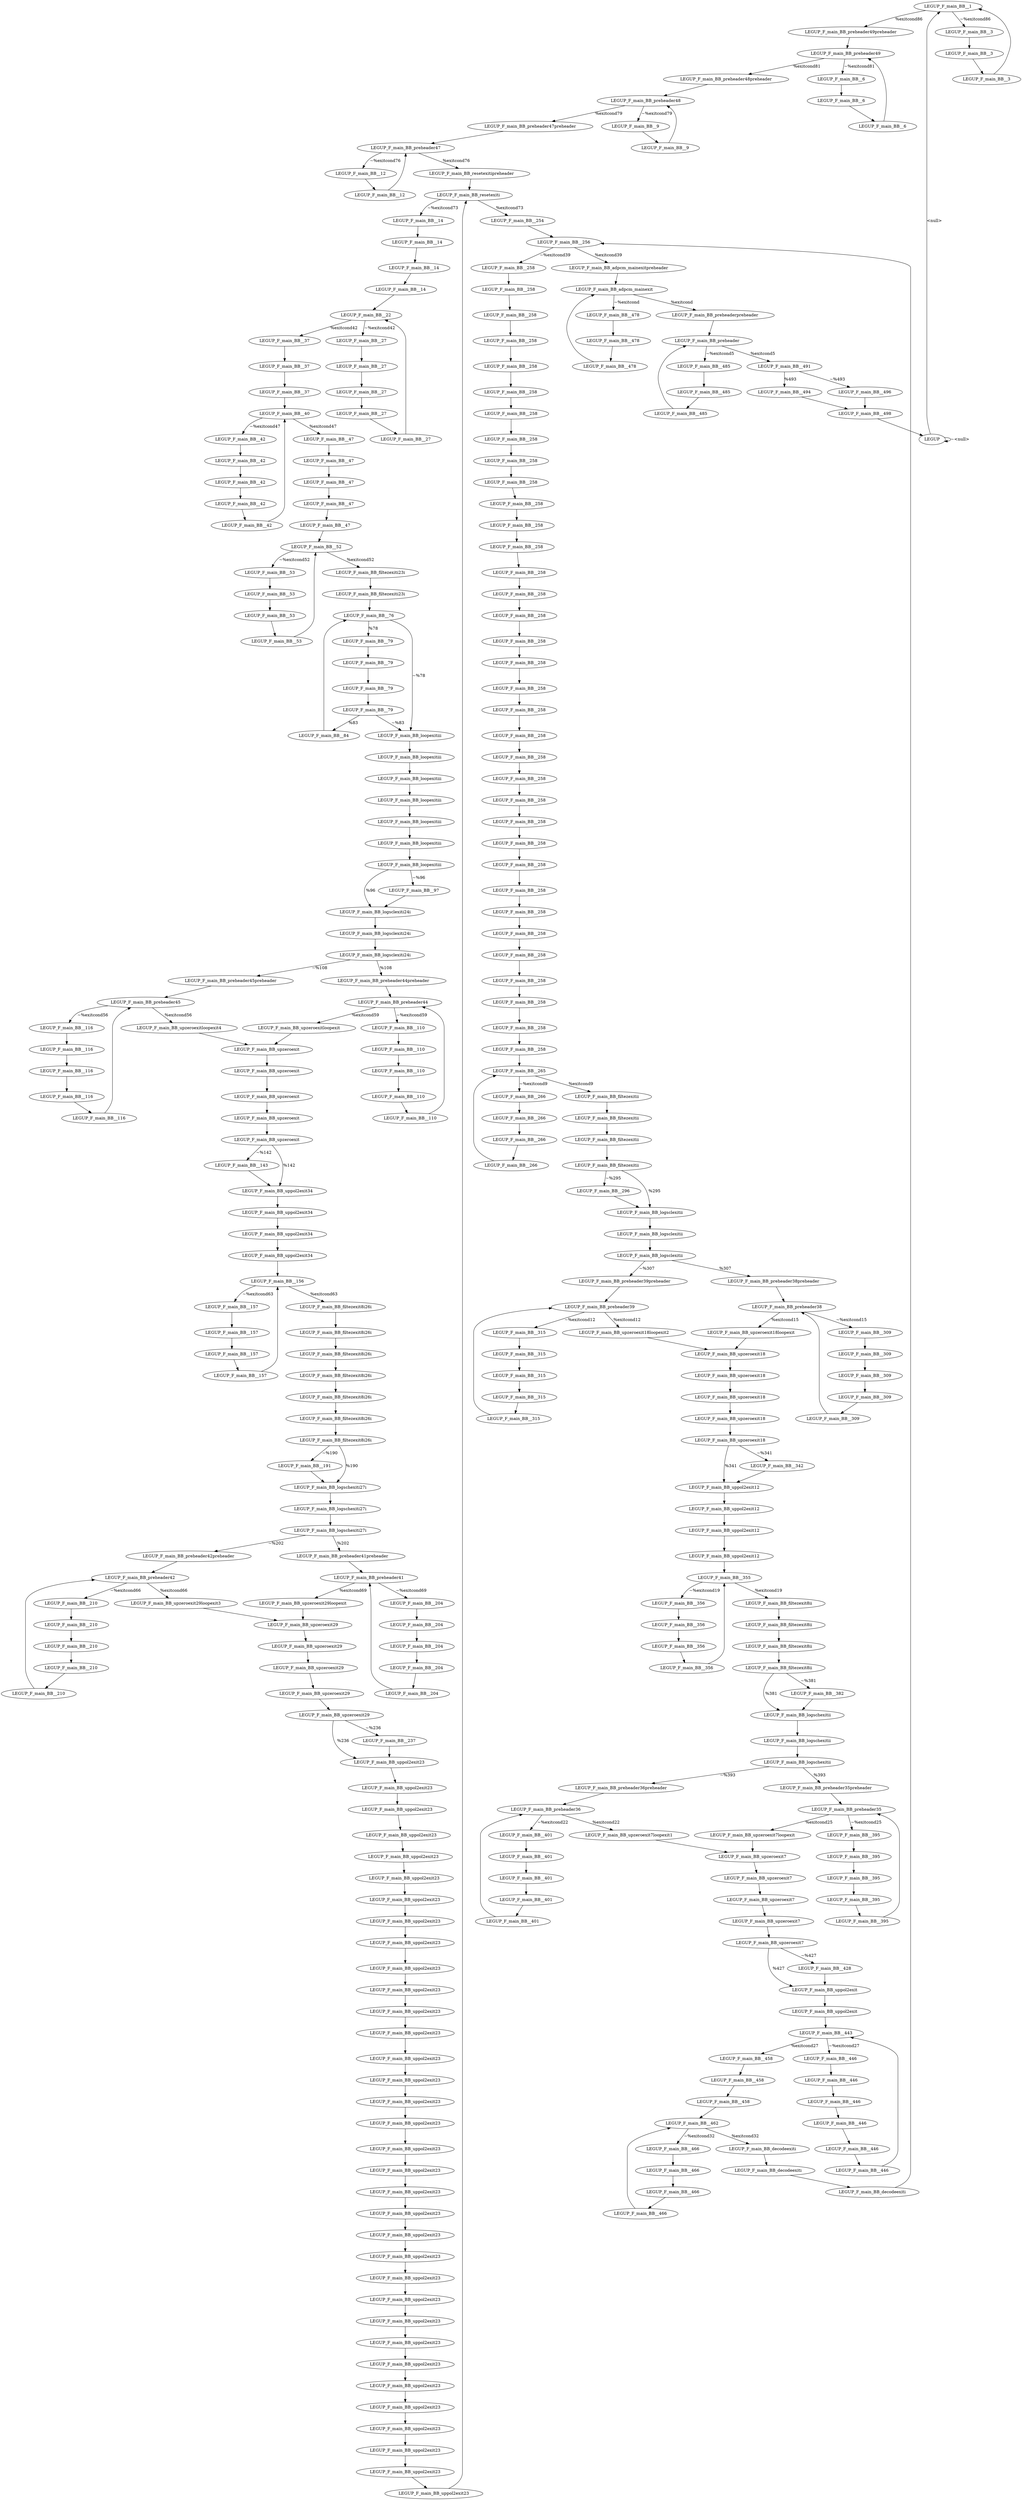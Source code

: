 digraph {
Node0x560817bb6250[label="LEGUP_F_main_BB__1"];
Node0x560817c67e60[label="LEGUP"];
Node0x560817c67e60 -> Node0x560817bb6250[label="<null>"];
Node0x560817c67e60 -> Node0x560817c67e60[label="~<null>"];
Node0x560817bb6340[label="LEGUP_F_main_BB_preheader49preheader"];
Node0x560817bb6250 -> Node0x560817bb6340[label="%exitcond86"];
Node0x560817bb6430[label="LEGUP_F_main_BB__3"];
Node0x560817bb6250 -> Node0x560817bb6430[label="~%exitcond86"];
Node0x560817bb6700[label="LEGUP_F_main_BB_preheader49"];
Node0x560817bb6340 -> Node0x560817bb6700;
Node0x560817bb6520[label="LEGUP_F_main_BB__3"];
Node0x560817bb6430 -> Node0x560817bb6520;
Node0x560817bb6610[label="LEGUP_F_main_BB__3"];
Node0x560817bb6520 -> Node0x560817bb6610;
Node0x560817bb6610 -> Node0x560817bb6250;
Node0x560817bb67f0[label="LEGUP_F_main_BB_preheader48preheader"];
Node0x560817bb6700 -> Node0x560817bb67f0[label="%exitcond81"];
Node0x560817bb68e0[label="LEGUP_F_main_BB__6"];
Node0x560817bb6700 -> Node0x560817bb68e0[label="~%exitcond81"];
Node0x560817bb6bb0[label="LEGUP_F_main_BB_preheader48"];
Node0x560817bb67f0 -> Node0x560817bb6bb0;
Node0x560817bb69d0[label="LEGUP_F_main_BB__6"];
Node0x560817bb68e0 -> Node0x560817bb69d0;
Node0x560817bb6ac0[label="LEGUP_F_main_BB__6"];
Node0x560817bb69d0 -> Node0x560817bb6ac0;
Node0x560817bb6ac0 -> Node0x560817bb6700;
Node0x560817bb6ca0[label="LEGUP_F_main_BB_preheader47preheader"];
Node0x560817bb6bb0 -> Node0x560817bb6ca0[label="%exitcond79"];
Node0x560817bb6d90[label="LEGUP_F_main_BB__9"];
Node0x560817bb6bb0 -> Node0x560817bb6d90[label="~%exitcond79"];
Node0x560817bb6f70[label="LEGUP_F_main_BB_preheader47"];
Node0x560817bb6ca0 -> Node0x560817bb6f70;
Node0x560817bb6e80[label="LEGUP_F_main_BB__9"];
Node0x560817bb6d90 -> Node0x560817bb6e80;
Node0x560817bb6e80 -> Node0x560817bb6bb0;
Node0x560817bb7060[label="LEGUP_F_main_BB_resetexitipreheader"];
Node0x560817bb6f70 -> Node0x560817bb7060[label="%exitcond76"];
Node0x560817bb7150[label="LEGUP_F_main_BB__12"];
Node0x560817bb6f70 -> Node0x560817bb7150[label="~%exitcond76"];
Node0x560817bb7330[label="LEGUP_F_main_BB_resetexiti"];
Node0x560817bb7060 -> Node0x560817bb7330;
Node0x560817bb7240[label="LEGUP_F_main_BB__12"];
Node0x560817bb7150 -> Node0x560817bb7240;
Node0x560817bb7240 -> Node0x560817bb6f70;
Node0x560817ba8070[label="LEGUP_F_main_BB__254"];
Node0x560817bb7330 -> Node0x560817ba8070[label="%exitcond73"];
Node0x560817bb7420[label="LEGUP_F_main_BB__14"];
Node0x560817bb7330 -> Node0x560817bb7420[label="~%exitcond73"];
Node0x560817bb7510[label="LEGUP_F_main_BB__14"];
Node0x560817bb7420 -> Node0x560817bb7510;
Node0x560817bb7600[label="LEGUP_F_main_BB__14"];
Node0x560817bb7510 -> Node0x560817bb7600;
Node0x560817bb76f0[label="LEGUP_F_main_BB__14"];
Node0x560817bb7600 -> Node0x560817bb76f0;
Node0x560817bb77e0[label="LEGUP_F_main_BB__22"];
Node0x560817bb76f0 -> Node0x560817bb77e0;
Node0x560817bb7d80[label="LEGUP_F_main_BB__37"];
Node0x560817bb77e0 -> Node0x560817bb7d80[label="%exitcond42"];
Node0x560817bb78d0[label="LEGUP_F_main_BB__27"];
Node0x560817bb77e0 -> Node0x560817bb78d0[label="~%exitcond42"];
Node0x560817bb79c0[label="LEGUP_F_main_BB__27"];
Node0x560817bb78d0 -> Node0x560817bb79c0;
Node0x560817bb7ab0[label="LEGUP_F_main_BB__27"];
Node0x560817bb79c0 -> Node0x560817bb7ab0;
Node0x560817bb7ba0[label="LEGUP_F_main_BB__27"];
Node0x560817bb7ab0 -> Node0x560817bb7ba0;
Node0x560817bb7c90[label="LEGUP_F_main_BB__27"];
Node0x560817bb7ba0 -> Node0x560817bb7c90;
Node0x560817bb7c90 -> Node0x560817bb77e0;
Node0x560817bb7e70[label="LEGUP_F_main_BB__37"];
Node0x560817bb7d80 -> Node0x560817bb7e70;
Node0x560817bb7f60[label="LEGUP_F_main_BB__37"];
Node0x560817bb7e70 -> Node0x560817bb7f60;
Node0x560817bb8050[label="LEGUP_F_main_BB__40"];
Node0x560817bb7f60 -> Node0x560817bb8050;
Node0x560817bb85f0[label="LEGUP_F_main_BB__47"];
Node0x560817bb8050 -> Node0x560817bb85f0[label="%exitcond47"];
Node0x560817bb8140[label="LEGUP_F_main_BB__42"];
Node0x560817bb8050 -> Node0x560817bb8140[label="~%exitcond47"];
Node0x560817bb8230[label="LEGUP_F_main_BB__42"];
Node0x560817bb8140 -> Node0x560817bb8230;
Node0x560817bb8320[label="LEGUP_F_main_BB__42"];
Node0x560817bb8230 -> Node0x560817bb8320;
Node0x560817bb8410[label="LEGUP_F_main_BB__42"];
Node0x560817bb8320 -> Node0x560817bb8410;
Node0x560817bb8500[label="LEGUP_F_main_BB__42"];
Node0x560817bb8410 -> Node0x560817bb8500;
Node0x560817bb8500 -> Node0x560817bb8050;
Node0x560817bb86e0[label="LEGUP_F_main_BB__47"];
Node0x560817bb85f0 -> Node0x560817bb86e0;
Node0x560817bb87d0[label="LEGUP_F_main_BB__47"];
Node0x560817bb86e0 -> Node0x560817bb87d0;
Node0x560817bb88c0[label="LEGUP_F_main_BB__47"];
Node0x560817bb87d0 -> Node0x560817bb88c0;
Node0x560817bb89b0[label="LEGUP_F_main_BB__47"];
Node0x560817bb88c0 -> Node0x560817bb89b0;
Node0x560817bb8aa0[label="LEGUP_F_main_BB__52"];
Node0x560817bb89b0 -> Node0x560817bb8aa0;
Node0x560817b92440[label="LEGUP_F_main_BB_filtezexiti23i"];
Node0x560817bb8aa0 -> Node0x560817b92440[label="%exitcond52"];
Node0x560817bb8b90[label="LEGUP_F_main_BB__53"];
Node0x560817bb8aa0 -> Node0x560817bb8b90[label="~%exitcond52"];
Node0x560817bb8c80[label="LEGUP_F_main_BB__53"];
Node0x560817bb8b90 -> Node0x560817bb8c80;
Node0x560817bb8d70[label="LEGUP_F_main_BB__53"];
Node0x560817bb8c80 -> Node0x560817bb8d70;
Node0x560817bb8e60[label="LEGUP_F_main_BB__53"];
Node0x560817bb8d70 -> Node0x560817bb8e60;
Node0x560817bb8e60 -> Node0x560817bb8aa0;
Node0x560817b92530[label="LEGUP_F_main_BB_filtezexiti23i"];
Node0x560817b92440 -> Node0x560817b92530;
Node0x560817b92620[label="LEGUP_F_main_BB__76"];
Node0x560817b92530 -> Node0x560817b92620;
Node0x560817b92710[label="LEGUP_F_main_BB__79"];
Node0x560817b92620 -> Node0x560817b92710[label="%78"];
Node0x560817b92bc0[label="LEGUP_F_main_BB_loopexitiii"];
Node0x560817b92620 -> Node0x560817b92bc0[label="~%78"];
Node0x560817b92800[label="LEGUP_F_main_BB__79"];
Node0x560817b92710 -> Node0x560817b92800;
Node0x560817b928f0[label="LEGUP_F_main_BB__79"];
Node0x560817b92800 -> Node0x560817b928f0;
Node0x560817b929e0[label="LEGUP_F_main_BB__79"];
Node0x560817b928f0 -> Node0x560817b929e0;
Node0x560817b92ad0[label="LEGUP_F_main_BB__84"];
Node0x560817b929e0 -> Node0x560817b92ad0[label="%83"];
Node0x560817b929e0 -> Node0x560817b92bc0[label="~%83"];
Node0x560817b92ad0 -> Node0x560817b92620;
Node0x560817b92cb0[label="LEGUP_F_main_BB_loopexitiii"];
Node0x560817b92bc0 -> Node0x560817b92cb0;
Node0x560817b92da0[label="LEGUP_F_main_BB_loopexitiii"];
Node0x560817b92cb0 -> Node0x560817b92da0;
Node0x560817b92e90[label="LEGUP_F_main_BB_loopexitiii"];
Node0x560817b92da0 -> Node0x560817b92e90;
Node0x560817b92f80[label="LEGUP_F_main_BB_loopexitiii"];
Node0x560817b92e90 -> Node0x560817b92f80;
Node0x560817b93070[label="LEGUP_F_main_BB_loopexitiii"];
Node0x560817b92f80 -> Node0x560817b93070;
Node0x560817b93160[label="LEGUP_F_main_BB_loopexitiii"];
Node0x560817b93070 -> Node0x560817b93160;
Node0x560817b93340[label="LEGUP_F_main_BB_logsclexiti24i"];
Node0x560817b93160 -> Node0x560817b93340[label="%96"];
Node0x560817b93250[label="LEGUP_F_main_BB__97"];
Node0x560817b93160 -> Node0x560817b93250[label="~%96"];
Node0x560817b93250 -> Node0x560817b93340;
Node0x560817b93430[label="LEGUP_F_main_BB_logsclexiti24i"];
Node0x560817b93340 -> Node0x560817b93430;
Node0x560817b93520[label="LEGUP_F_main_BB_logsclexiti24i"];
Node0x560817b93430 -> Node0x560817b93520;
Node0x560817b93700[label="LEGUP_F_main_BB_preheader44preheader"];
Node0x560817b93520 -> Node0x560817b93700[label="%108"];
Node0x560817b93610[label="LEGUP_F_main_BB_preheader45preheader"];
Node0x560817b93520 -> Node0x560817b93610[label="~%108"];
Node0x560817b93d90[label="LEGUP_F_main_BB_preheader45"];
Node0x560817b93610 -> Node0x560817b93d90;
Node0x560817b937f0[label="LEGUP_F_main_BB_preheader44"];
Node0x560817b93700 -> Node0x560817b937f0;
Node0x560817b94330[label="LEGUP_F_main_BB_upzeroexitloopexit"];
Node0x560817b937f0 -> Node0x560817b94330[label="%exitcond59"];
Node0x560817b938e0[label="LEGUP_F_main_BB__110"];
Node0x560817b937f0 -> Node0x560817b938e0[label="~%exitcond59"];
Node0x560817b939d0[label="LEGUP_F_main_BB__110"];
Node0x560817b938e0 -> Node0x560817b939d0;
Node0x560817b93ac0[label="LEGUP_F_main_BB__110"];
Node0x560817b939d0 -> Node0x560817b93ac0;
Node0x560817b93bb0[label="LEGUP_F_main_BB__110"];
Node0x560817b93ac0 -> Node0x560817b93bb0;
Node0x560817b93ca0[label="LEGUP_F_main_BB__110"];
Node0x560817b93bb0 -> Node0x560817b93ca0;
Node0x560817b93ca0 -> Node0x560817b937f0;
Node0x560817b94420[label="LEGUP_F_main_BB_upzeroexitloopexit4"];
Node0x560817b93d90 -> Node0x560817b94420[label="%exitcond56"];
Node0x560817b93e80[label="LEGUP_F_main_BB__116"];
Node0x560817b93d90 -> Node0x560817b93e80[label="~%exitcond56"];
Node0x560817b93f70[label="LEGUP_F_main_BB__116"];
Node0x560817b93e80 -> Node0x560817b93f70;
Node0x560817b94060[label="LEGUP_F_main_BB__116"];
Node0x560817b93f70 -> Node0x560817b94060;
Node0x560817b94150[label="LEGUP_F_main_BB__116"];
Node0x560817b94060 -> Node0x560817b94150;
Node0x560817b94240[label="LEGUP_F_main_BB__116"];
Node0x560817b94150 -> Node0x560817b94240;
Node0x560817b94240 -> Node0x560817b93d90;
Node0x560817b94510[label="LEGUP_F_main_BB_upzeroexit"];
Node0x560817b94330 -> Node0x560817b94510;
Node0x560817b94420 -> Node0x560817b94510;
Node0x560817b94600[label="LEGUP_F_main_BB_upzeroexit"];
Node0x560817b94510 -> Node0x560817b94600;
Node0x560817b946f0[label="LEGUP_F_main_BB_upzeroexit"];
Node0x560817b94600 -> Node0x560817b946f0;
Node0x560817b947e0[label="LEGUP_F_main_BB_upzeroexit"];
Node0x560817b946f0 -> Node0x560817b947e0;
Node0x560817b948d0[label="LEGUP_F_main_BB_upzeroexit"];
Node0x560817b947e0 -> Node0x560817b948d0;
Node0x560817b94ab0[label="LEGUP_F_main_BB_uppol2exit34"];
Node0x560817b948d0 -> Node0x560817b94ab0[label="%142"];
Node0x560817b949c0[label="LEGUP_F_main_BB__143"];
Node0x560817b948d0 -> Node0x560817b949c0[label="~%142"];
Node0x560817b949c0 -> Node0x560817b94ab0;
Node0x560817b94ba0[label="LEGUP_F_main_BB_uppol2exit34"];
Node0x560817b94ab0 -> Node0x560817b94ba0;
Node0x560817b94c90[label="LEGUP_F_main_BB_uppol2exit34"];
Node0x560817b94ba0 -> Node0x560817b94c90;
Node0x560817b94d80[label="LEGUP_F_main_BB_uppol2exit34"];
Node0x560817b94c90 -> Node0x560817b94d80;
Node0x560817b94e70[label="LEGUP_F_main_BB__156"];
Node0x560817b94d80 -> Node0x560817b94e70;
Node0x560817b95320[label="LEGUP_F_main_BB_filtezexit8i26i"];
Node0x560817b94e70 -> Node0x560817b95320[label="%exitcond63"];
Node0x560817b94f60[label="LEGUP_F_main_BB__157"];
Node0x560817b94e70 -> Node0x560817b94f60[label="~%exitcond63"];
Node0x560817b95050[label="LEGUP_F_main_BB__157"];
Node0x560817b94f60 -> Node0x560817b95050;
Node0x560817b95140[label="LEGUP_F_main_BB__157"];
Node0x560817b95050 -> Node0x560817b95140;
Node0x560817b95230[label="LEGUP_F_main_BB__157"];
Node0x560817b95140 -> Node0x560817b95230;
Node0x560817b95230 -> Node0x560817b94e70;
Node0x560817b95410[label="LEGUP_F_main_BB_filtezexit8i26i"];
Node0x560817b95320 -> Node0x560817b95410;
Node0x560817b95500[label="LEGUP_F_main_BB_filtezexit8i26i"];
Node0x560817b95410 -> Node0x560817b95500;
Node0x560817b955f0[label="LEGUP_F_main_BB_filtezexit8i26i"];
Node0x560817b95500 -> Node0x560817b955f0;
Node0x560817bc7cc0[label="LEGUP_F_main_BB_filtezexit8i26i"];
Node0x560817b955f0 -> Node0x560817bc7cc0;
Node0x560817bc7db0[label="LEGUP_F_main_BB_filtezexit8i26i"];
Node0x560817bc7cc0 -> Node0x560817bc7db0;
Node0x560817bc7ea0[label="LEGUP_F_main_BB_filtezexit8i26i"];
Node0x560817bc7db0 -> Node0x560817bc7ea0;
Node0x560817bc8080[label="LEGUP_F_main_BB_logschexiti27i"];
Node0x560817bc7ea0 -> Node0x560817bc8080[label="%190"];
Node0x560817bc7f90[label="LEGUP_F_main_BB__191"];
Node0x560817bc7ea0 -> Node0x560817bc7f90[label="~%190"];
Node0x560817bc7f90 -> Node0x560817bc8080;
Node0x560817bc81a0[label="LEGUP_F_main_BB_logschexiti27i"];
Node0x560817bc8080 -> Node0x560817bc81a0;
Node0x560817bc82c0[label="LEGUP_F_main_BB_logschexiti27i"];
Node0x560817bc81a0 -> Node0x560817bc82c0;
Node0x560817bc8500[label="LEGUP_F_main_BB_preheader41preheader"];
Node0x560817bc82c0 -> Node0x560817bc8500[label="%202"];
Node0x560817bc83e0[label="LEGUP_F_main_BB_preheader42preheader"];
Node0x560817bc82c0 -> Node0x560817bc83e0[label="~%202"];
Node0x560817bc8cb0[label="LEGUP_F_main_BB_preheader42"];
Node0x560817bc83e0 -> Node0x560817bc8cb0;
Node0x560817bc8620[label="LEGUP_F_main_BB_preheader41"];
Node0x560817bc8500 -> Node0x560817bc8620;
Node0x560817bc9370[label="LEGUP_F_main_BB_upzeroexit29loopexit"];
Node0x560817bc8620 -> Node0x560817bc9370[label="%exitcond69"];
Node0x560817bc8740[label="LEGUP_F_main_BB__204"];
Node0x560817bc8620 -> Node0x560817bc8740[label="~%exitcond69"];
Node0x560817bc8830[label="LEGUP_F_main_BB__204"];
Node0x560817bc8740 -> Node0x560817bc8830;
Node0x560817bc8950[label="LEGUP_F_main_BB__204"];
Node0x560817bc8830 -> Node0x560817bc8950;
Node0x560817bc8a70[label="LEGUP_F_main_BB__204"];
Node0x560817bc8950 -> Node0x560817bc8a70;
Node0x560817bc8b90[label="LEGUP_F_main_BB__204"];
Node0x560817bc8a70 -> Node0x560817bc8b90;
Node0x560817bc8b90 -> Node0x560817bc8620;
Node0x560817bc94c0[label="LEGUP_F_main_BB_upzeroexit29loopexit3"];
Node0x560817bc8cb0 -> Node0x560817bc94c0[label="%exitcond66"];
Node0x560817bc8e00[label="LEGUP_F_main_BB__210"];
Node0x560817bc8cb0 -> Node0x560817bc8e00[label="~%exitcond66"];
Node0x560817bc8ef0[label="LEGUP_F_main_BB__210"];
Node0x560817bc8e00 -> Node0x560817bc8ef0;
Node0x560817bc9010[label="LEGUP_F_main_BB__210"];
Node0x560817bc8ef0 -> Node0x560817bc9010;
Node0x560817bc9130[label="LEGUP_F_main_BB__210"];
Node0x560817bc9010 -> Node0x560817bc9130;
Node0x560817bc9250[label="LEGUP_F_main_BB__210"];
Node0x560817bc9130 -> Node0x560817bc9250;
Node0x560817bc9250 -> Node0x560817bc8cb0;
Node0x560817bc95e0[label="LEGUP_F_main_BB_upzeroexit29"];
Node0x560817bc9370 -> Node0x560817bc95e0;
Node0x560817bc94c0 -> Node0x560817bc95e0;
Node0x560817bc9700[label="LEGUP_F_main_BB_upzeroexit29"];
Node0x560817bc95e0 -> Node0x560817bc9700;
Node0x560817bc9820[label="LEGUP_F_main_BB_upzeroexit29"];
Node0x560817bc9700 -> Node0x560817bc9820;
Node0x560817bc9940[label="LEGUP_F_main_BB_upzeroexit29"];
Node0x560817bc9820 -> Node0x560817bc9940;
Node0x560817bc9a60[label="LEGUP_F_main_BB_upzeroexit29"];
Node0x560817bc9940 -> Node0x560817bc9a60;
Node0x560817bc9c70[label="LEGUP_F_main_BB_uppol2exit23"];
Node0x560817bc9a60 -> Node0x560817bc9c70[label="%236"];
Node0x560817bc9b80[label="LEGUP_F_main_BB__237"];
Node0x560817bc9a60 -> Node0x560817bc9b80[label="~%236"];
Node0x560817bc9b80 -> Node0x560817bc9c70;
Node0x560817bc9dc0[label="LEGUP_F_main_BB_uppol2exit23"];
Node0x560817bc9c70 -> Node0x560817bc9dc0;
Node0x560817bc9ee0[label="LEGUP_F_main_BB_uppol2exit23"];
Node0x560817bc9dc0 -> Node0x560817bc9ee0;
Node0x560817bca000[label="LEGUP_F_main_BB_uppol2exit23"];
Node0x560817bc9ee0 -> Node0x560817bca000;
Node0x560817bca120[label="LEGUP_F_main_BB_uppol2exit23"];
Node0x560817bca000 -> Node0x560817bca120;
Node0x560817bca240[label="LEGUP_F_main_BB_uppol2exit23"];
Node0x560817bca120 -> Node0x560817bca240;
Node0x560817bca360[label="LEGUP_F_main_BB_uppol2exit23"];
Node0x560817bca240 -> Node0x560817bca360;
Node0x560817bca480[label="LEGUP_F_main_BB_uppol2exit23"];
Node0x560817bca360 -> Node0x560817bca480;
Node0x560817bca5a0[label="LEGUP_F_main_BB_uppol2exit23"];
Node0x560817bca480 -> Node0x560817bca5a0;
Node0x560817bca6c0[label="LEGUP_F_main_BB_uppol2exit23"];
Node0x560817bca5a0 -> Node0x560817bca6c0;
Node0x560817bca7e0[label="LEGUP_F_main_BB_uppol2exit23"];
Node0x560817bca6c0 -> Node0x560817bca7e0;
Node0x560817bca900[label="LEGUP_F_main_BB_uppol2exit23"];
Node0x560817bca7e0 -> Node0x560817bca900;
Node0x560817bcaa20[label="LEGUP_F_main_BB_uppol2exit23"];
Node0x560817bca900 -> Node0x560817bcaa20;
Node0x560817bcab40[label="LEGUP_F_main_BB_uppol2exit23"];
Node0x560817bcaa20 -> Node0x560817bcab40;
Node0x560817bcac60[label="LEGUP_F_main_BB_uppol2exit23"];
Node0x560817bcab40 -> Node0x560817bcac60;
Node0x560817bcad80[label="LEGUP_F_main_BB_uppol2exit23"];
Node0x560817bcac60 -> Node0x560817bcad80;
Node0x560817bcaea0[label="LEGUP_F_main_BB_uppol2exit23"];
Node0x560817bcad80 -> Node0x560817bcaea0;
Node0x560817bcafc0[label="LEGUP_F_main_BB_uppol2exit23"];
Node0x560817bcaea0 -> Node0x560817bcafc0;
Node0x560817bcb0e0[label="LEGUP_F_main_BB_uppol2exit23"];
Node0x560817bcafc0 -> Node0x560817bcb0e0;
Node0x560817ba6f90[label="LEGUP_F_main_BB_uppol2exit23"];
Node0x560817bcb0e0 -> Node0x560817ba6f90;
Node0x560817ba70b0[label="LEGUP_F_main_BB_uppol2exit23"];
Node0x560817ba6f90 -> Node0x560817ba70b0;
Node0x560817ba71d0[label="LEGUP_F_main_BB_uppol2exit23"];
Node0x560817ba70b0 -> Node0x560817ba71d0;
Node0x560817ba72f0[label="LEGUP_F_main_BB_uppol2exit23"];
Node0x560817ba71d0 -> Node0x560817ba72f0;
Node0x560817ba7410[label="LEGUP_F_main_BB_uppol2exit23"];
Node0x560817ba72f0 -> Node0x560817ba7410;
Node0x560817ba7530[label="LEGUP_F_main_BB_uppol2exit23"];
Node0x560817ba7410 -> Node0x560817ba7530;
Node0x560817ba7650[label="LEGUP_F_main_BB_uppol2exit23"];
Node0x560817ba7530 -> Node0x560817ba7650;
Node0x560817ba7770[label="LEGUP_F_main_BB_uppol2exit23"];
Node0x560817ba7650 -> Node0x560817ba7770;
Node0x560817ba7890[label="LEGUP_F_main_BB_uppol2exit23"];
Node0x560817ba7770 -> Node0x560817ba7890;
Node0x560817ba79b0[label="LEGUP_F_main_BB_uppol2exit23"];
Node0x560817ba7890 -> Node0x560817ba79b0;
Node0x560817ba7ad0[label="LEGUP_F_main_BB_uppol2exit23"];
Node0x560817ba79b0 -> Node0x560817ba7ad0;
Node0x560817ba7bf0[label="LEGUP_F_main_BB_uppol2exit23"];
Node0x560817ba7ad0 -> Node0x560817ba7bf0;
Node0x560817ba7d10[label="LEGUP_F_main_BB_uppol2exit23"];
Node0x560817ba7bf0 -> Node0x560817ba7d10;
Node0x560817ba7e30[label="LEGUP_F_main_BB_uppol2exit23"];
Node0x560817ba7d10 -> Node0x560817ba7e30;
Node0x560817ba7f50[label="LEGUP_F_main_BB_uppol2exit23"];
Node0x560817ba7e30 -> Node0x560817ba7f50;
Node0x560817ba7f50 -> Node0x560817bb7330;
Node0x560817ba8160[label="LEGUP_F_main_BB__256"];
Node0x560817ba8070 -> Node0x560817ba8160;
Node0x560817ba8280[label="LEGUP_F_main_BB_adpcm_mainexitpreheader"];
Node0x560817ba8160 -> Node0x560817ba8280[label="%exitcond39"];
Node0x560817ba83d0[label="LEGUP_F_main_BB__258"];
Node0x560817ba8160 -> Node0x560817ba83d0[label="~%exitcond39"];
Node0x560817bc2980[label="LEGUP_F_main_BB_adpcm_mainexit"];
Node0x560817ba8280 -> Node0x560817bc2980;
Node0x560817ba84c0[label="LEGUP_F_main_BB__258"];
Node0x560817ba83d0 -> Node0x560817ba84c0;
Node0x560817ba85e0[label="LEGUP_F_main_BB__258"];
Node0x560817ba84c0 -> Node0x560817ba85e0;
Node0x560817ba8700[label="LEGUP_F_main_BB__258"];
Node0x560817ba85e0 -> Node0x560817ba8700;
Node0x560817ba8820[label="LEGUP_F_main_BB__258"];
Node0x560817ba8700 -> Node0x560817ba8820;
Node0x560817ba8940[label="LEGUP_F_main_BB__258"];
Node0x560817ba8820 -> Node0x560817ba8940;
Node0x560817ba8a60[label="LEGUP_F_main_BB__258"];
Node0x560817ba8940 -> Node0x560817ba8a60;
Node0x560817ba8b80[label="LEGUP_F_main_BB__258"];
Node0x560817ba8a60 -> Node0x560817ba8b80;
Node0x560817ba8ca0[label="LEGUP_F_main_BB__258"];
Node0x560817ba8b80 -> Node0x560817ba8ca0;
Node0x560817ba8dc0[label="LEGUP_F_main_BB__258"];
Node0x560817ba8ca0 -> Node0x560817ba8dc0;
Node0x560817ba8ee0[label="LEGUP_F_main_BB__258"];
Node0x560817ba8dc0 -> Node0x560817ba8ee0;
Node0x560817ba9000[label="LEGUP_F_main_BB__258"];
Node0x560817ba8ee0 -> Node0x560817ba9000;
Node0x560817ba9120[label="LEGUP_F_main_BB__258"];
Node0x560817ba9000 -> Node0x560817ba9120;
Node0x560817ba9240[label="LEGUP_F_main_BB__258"];
Node0x560817ba9120 -> Node0x560817ba9240;
Node0x560817ba9360[label="LEGUP_F_main_BB__258"];
Node0x560817ba9240 -> Node0x560817ba9360;
Node0x560817ba9480[label="LEGUP_F_main_BB__258"];
Node0x560817ba9360 -> Node0x560817ba9480;
Node0x560817ba95a0[label="LEGUP_F_main_BB__258"];
Node0x560817ba9480 -> Node0x560817ba95a0;
Node0x560817ba96c0[label="LEGUP_F_main_BB__258"];
Node0x560817ba95a0 -> Node0x560817ba96c0;
Node0x560817ba97e0[label="LEGUP_F_main_BB__258"];
Node0x560817ba96c0 -> Node0x560817ba97e0;
Node0x560817ba9900[label="LEGUP_F_main_BB__258"];
Node0x560817ba97e0 -> Node0x560817ba9900;
Node0x560817ba9a20[label="LEGUP_F_main_BB__258"];
Node0x560817ba9900 -> Node0x560817ba9a20;
Node0x560817ba9b40[label="LEGUP_F_main_BB__258"];
Node0x560817ba9a20 -> Node0x560817ba9b40;
Node0x560817ba9c60[label="LEGUP_F_main_BB__258"];
Node0x560817ba9b40 -> Node0x560817ba9c60;
Node0x560817ba9d80[label="LEGUP_F_main_BB__258"];
Node0x560817ba9c60 -> Node0x560817ba9d80;
Node0x560817ba9ea0[label="LEGUP_F_main_BB__258"];
Node0x560817ba9d80 -> Node0x560817ba9ea0;
Node0x560817ba9fc0[label="LEGUP_F_main_BB__258"];
Node0x560817ba9ea0 -> Node0x560817ba9fc0;
Node0x560817baa0e0[label="LEGUP_F_main_BB__258"];
Node0x560817ba9fc0 -> Node0x560817baa0e0;
Node0x560817baa200[label="LEGUP_F_main_BB__258"];
Node0x560817baa0e0 -> Node0x560817baa200;
Node0x560817baa320[label="LEGUP_F_main_BB__258"];
Node0x560817baa200 -> Node0x560817baa320;
Node0x560817baa440[label="LEGUP_F_main_BB__258"];
Node0x560817baa320 -> Node0x560817baa440;
Node0x560817b4dea0[label="LEGUP_F_main_BB__258"];
Node0x560817baa440 -> Node0x560817b4dea0;
Node0x560817b4dfc0[label="LEGUP_F_main_BB__258"];
Node0x560817b4dea0 -> Node0x560817b4dfc0;
Node0x560817b4e0e0[label="LEGUP_F_main_BB__258"];
Node0x560817b4dfc0 -> Node0x560817b4e0e0;
Node0x560817b4e200[label="LEGUP_F_main_BB__258"];
Node0x560817b4e0e0 -> Node0x560817b4e200;
Node0x560817b4e320[label="LEGUP_F_main_BB__258"];
Node0x560817b4e200 -> Node0x560817b4e320;
Node0x560817b4e440[label="LEGUP_F_main_BB__265"];
Node0x560817b4e320 -> Node0x560817b4e440;
Node0x560817b4e9e0[label="LEGUP_F_main_BB_filtezexitii"];
Node0x560817b4e440 -> Node0x560817b4e9e0[label="%exitcond9"];
Node0x560817b4e560[label="LEGUP_F_main_BB__266"];
Node0x560817b4e440 -> Node0x560817b4e560[label="~%exitcond9"];
Node0x560817b4e680[label="LEGUP_F_main_BB__266"];
Node0x560817b4e560 -> Node0x560817b4e680;
Node0x560817b4e7a0[label="LEGUP_F_main_BB__266"];
Node0x560817b4e680 -> Node0x560817b4e7a0;
Node0x560817b4e8c0[label="LEGUP_F_main_BB__266"];
Node0x560817b4e7a0 -> Node0x560817b4e8c0;
Node0x560817b4e8c0 -> Node0x560817b4e440;
Node0x560817b4eb30[label="LEGUP_F_main_BB_filtezexitii"];
Node0x560817b4e9e0 -> Node0x560817b4eb30;
Node0x560817b4ec50[label="LEGUP_F_main_BB_filtezexitii"];
Node0x560817b4eb30 -> Node0x560817b4ec50;
Node0x560817b4ed70[label="LEGUP_F_main_BB_filtezexitii"];
Node0x560817b4ec50 -> Node0x560817b4ed70;
Node0x560817b4ef80[label="LEGUP_F_main_BB_logsclexitii"];
Node0x560817b4ed70 -> Node0x560817b4ef80[label="%295"];
Node0x560817b4ee90[label="LEGUP_F_main_BB__296"];
Node0x560817b4ed70 -> Node0x560817b4ee90[label="~%295"];
Node0x560817b4ee90 -> Node0x560817b4ef80;
Node0x560817b4f0d0[label="LEGUP_F_main_BB_logsclexitii"];
Node0x560817b4ef80 -> Node0x560817b4f0d0;
Node0x560817b4f1f0[label="LEGUP_F_main_BB_logsclexitii"];
Node0x560817b4f0d0 -> Node0x560817b4f1f0;
Node0x560817b4f430[label="LEGUP_F_main_BB_preheader38preheader"];
Node0x560817b4f1f0 -> Node0x560817b4f430[label="%307"];
Node0x560817b4f310[label="LEGUP_F_main_BB_preheader39preheader"];
Node0x560817b4f1f0 -> Node0x560817b4f310[label="~%307"];
Node0x560817b4fbe0[label="LEGUP_F_main_BB_preheader39"];
Node0x560817b4f310 -> Node0x560817b4fbe0;
Node0x560817b4f550[label="LEGUP_F_main_BB_preheader38"];
Node0x560817b4f430 -> Node0x560817b4f550;
Node0x560817b502a0[label="LEGUP_F_main_BB_upzeroexit18loopexit"];
Node0x560817b4f550 -> Node0x560817b502a0[label="%exitcond15"];
Node0x560817b4f670[label="LEGUP_F_main_BB__309"];
Node0x560817b4f550 -> Node0x560817b4f670[label="~%exitcond15"];
Node0x560817b4f760[label="LEGUP_F_main_BB__309"];
Node0x560817b4f670 -> Node0x560817b4f760;
Node0x560817b4f880[label="LEGUP_F_main_BB__309"];
Node0x560817b4f760 -> Node0x560817b4f880;
Node0x560817b4f9a0[label="LEGUP_F_main_BB__309"];
Node0x560817b4f880 -> Node0x560817b4f9a0;
Node0x560817b4fac0[label="LEGUP_F_main_BB__309"];
Node0x560817b4f9a0 -> Node0x560817b4fac0;
Node0x560817b4fac0 -> Node0x560817b4f550;
Node0x560817b503f0[label="LEGUP_F_main_BB_upzeroexit18loopexit2"];
Node0x560817b4fbe0 -> Node0x560817b503f0[label="%exitcond12"];
Node0x560817b4fd30[label="LEGUP_F_main_BB__315"];
Node0x560817b4fbe0 -> Node0x560817b4fd30[label="~%exitcond12"];
Node0x560817b4fe20[label="LEGUP_F_main_BB__315"];
Node0x560817b4fd30 -> Node0x560817b4fe20;
Node0x560817b4ff40[label="LEGUP_F_main_BB__315"];
Node0x560817b4fe20 -> Node0x560817b4ff40;
Node0x560817b50060[label="LEGUP_F_main_BB__315"];
Node0x560817b4ff40 -> Node0x560817b50060;
Node0x560817b50180[label="LEGUP_F_main_BB__315"];
Node0x560817b50060 -> Node0x560817b50180;
Node0x560817b50180 -> Node0x560817b4fbe0;
Node0x560817b50510[label="LEGUP_F_main_BB_upzeroexit18"];
Node0x560817b502a0 -> Node0x560817b50510;
Node0x560817b503f0 -> Node0x560817b50510;
Node0x560817b50630[label="LEGUP_F_main_BB_upzeroexit18"];
Node0x560817b50510 -> Node0x560817b50630;
Node0x560817b50750[label="LEGUP_F_main_BB_upzeroexit18"];
Node0x560817b50630 -> Node0x560817b50750;
Node0x560817b50870[label="LEGUP_F_main_BB_upzeroexit18"];
Node0x560817b50750 -> Node0x560817b50870;
Node0x560817b50990[label="LEGUP_F_main_BB_upzeroexit18"];
Node0x560817b50870 -> Node0x560817b50990;
Node0x560817b50ba0[label="LEGUP_F_main_BB_uppol2exit12"];
Node0x560817b50990 -> Node0x560817b50ba0[label="%341"];
Node0x560817b50ab0[label="LEGUP_F_main_BB__342"];
Node0x560817b50990 -> Node0x560817b50ab0[label="~%341"];
Node0x560817b50ab0 -> Node0x560817b50ba0;
Node0x560817b50cf0[label="LEGUP_F_main_BB_uppol2exit12"];
Node0x560817b50ba0 -> Node0x560817b50cf0;
Node0x560817b50e10[label="LEGUP_F_main_BB_uppol2exit12"];
Node0x560817b50cf0 -> Node0x560817b50e10;
Node0x560817b50f30[label="LEGUP_F_main_BB_uppol2exit12"];
Node0x560817b50e10 -> Node0x560817b50f30;
Node0x560817b51050[label="LEGUP_F_main_BB__355"];
Node0x560817b50f30 -> Node0x560817b51050;
Node0x560817b477a0[label="LEGUP_F_main_BB_filtezexit8ii"];
Node0x560817b51050 -> Node0x560817b477a0[label="%exitcond19"];
Node0x560817b51140[label="LEGUP_F_main_BB__356"];
Node0x560817b51050 -> Node0x560817b51140[label="~%exitcond19"];
Node0x560817b51260[label="LEGUP_F_main_BB__356"];
Node0x560817b51140 -> Node0x560817b51260;
Node0x560817b51380[label="LEGUP_F_main_BB__356"];
Node0x560817b51260 -> Node0x560817b51380;
Node0x560817b514a0[label="LEGUP_F_main_BB__356"];
Node0x560817b51380 -> Node0x560817b514a0;
Node0x560817b514a0 -> Node0x560817b51050;
Node0x560817b478c0[label="LEGUP_F_main_BB_filtezexit8ii"];
Node0x560817b477a0 -> Node0x560817b478c0;
Node0x560817b479e0[label="LEGUP_F_main_BB_filtezexit8ii"];
Node0x560817b478c0 -> Node0x560817b479e0;
Node0x560817b47b00[label="LEGUP_F_main_BB_filtezexit8ii"];
Node0x560817b479e0 -> Node0x560817b47b00;
Node0x560817b47d10[label="LEGUP_F_main_BB_logschexitii"];
Node0x560817b47b00 -> Node0x560817b47d10[label="%381"];
Node0x560817b47c20[label="LEGUP_F_main_BB__382"];
Node0x560817b47b00 -> Node0x560817b47c20[label="~%381"];
Node0x560817b47c20 -> Node0x560817b47d10;
Node0x560817b47e60[label="LEGUP_F_main_BB_logschexitii"];
Node0x560817b47d10 -> Node0x560817b47e60;
Node0x560817b47f80[label="LEGUP_F_main_BB_logschexitii"];
Node0x560817b47e60 -> Node0x560817b47f80;
Node0x560817b481c0[label="LEGUP_F_main_BB_preheader35preheader"];
Node0x560817b47f80 -> Node0x560817b481c0[label="%393"];
Node0x560817b480a0[label="LEGUP_F_main_BB_preheader36preheader"];
Node0x560817b47f80 -> Node0x560817b480a0[label="~%393"];
Node0x560817b48970[label="LEGUP_F_main_BB_preheader36"];
Node0x560817b480a0 -> Node0x560817b48970;
Node0x560817b482e0[label="LEGUP_F_main_BB_preheader35"];
Node0x560817b481c0 -> Node0x560817b482e0;
Node0x560817b49030[label="LEGUP_F_main_BB_upzeroexit7loopexit"];
Node0x560817b482e0 -> Node0x560817b49030[label="%exitcond25"];
Node0x560817b48400[label="LEGUP_F_main_BB__395"];
Node0x560817b482e0 -> Node0x560817b48400[label="~%exitcond25"];
Node0x560817b484f0[label="LEGUP_F_main_BB__395"];
Node0x560817b48400 -> Node0x560817b484f0;
Node0x560817b48610[label="LEGUP_F_main_BB__395"];
Node0x560817b484f0 -> Node0x560817b48610;
Node0x560817b48730[label="LEGUP_F_main_BB__395"];
Node0x560817b48610 -> Node0x560817b48730;
Node0x560817b48850[label="LEGUP_F_main_BB__395"];
Node0x560817b48730 -> Node0x560817b48850;
Node0x560817b48850 -> Node0x560817b482e0;
Node0x560817b49180[label="LEGUP_F_main_BB_upzeroexit7loopexit1"];
Node0x560817b48970 -> Node0x560817b49180[label="%exitcond22"];
Node0x560817b48ac0[label="LEGUP_F_main_BB__401"];
Node0x560817b48970 -> Node0x560817b48ac0[label="~%exitcond22"];
Node0x560817b48bb0[label="LEGUP_F_main_BB__401"];
Node0x560817b48ac0 -> Node0x560817b48bb0;
Node0x560817b48cd0[label="LEGUP_F_main_BB__401"];
Node0x560817b48bb0 -> Node0x560817b48cd0;
Node0x560817b48df0[label="LEGUP_F_main_BB__401"];
Node0x560817b48cd0 -> Node0x560817b48df0;
Node0x560817b48f10[label="LEGUP_F_main_BB__401"];
Node0x560817b48df0 -> Node0x560817b48f10;
Node0x560817b48f10 -> Node0x560817b48970;
Node0x560817b492a0[label="LEGUP_F_main_BB_upzeroexit7"];
Node0x560817b49030 -> Node0x560817b492a0;
Node0x560817b49180 -> Node0x560817b492a0;
Node0x560817b493c0[label="LEGUP_F_main_BB_upzeroexit7"];
Node0x560817b492a0 -> Node0x560817b493c0;
Node0x560817b494e0[label="LEGUP_F_main_BB_upzeroexit7"];
Node0x560817b493c0 -> Node0x560817b494e0;
Node0x560817b49600[label="LEGUP_F_main_BB_upzeroexit7"];
Node0x560817b494e0 -> Node0x560817b49600;
Node0x560817b49720[label="LEGUP_F_main_BB_upzeroexit7"];
Node0x560817b49600 -> Node0x560817b49720;
Node0x560817b49930[label="LEGUP_F_main_BB_uppol2exit"];
Node0x560817b49720 -> Node0x560817b49930[label="%427"];
Node0x560817b49840[label="LEGUP_F_main_BB__428"];
Node0x560817b49720 -> Node0x560817b49840[label="~%427"];
Node0x560817b49840 -> Node0x560817b49930;
Node0x560817b49a80[label="LEGUP_F_main_BB_uppol2exit"];
Node0x560817b49930 -> Node0x560817b49a80;
Node0x560817b49ba0[label="LEGUP_F_main_BB__443"];
Node0x560817b49a80 -> Node0x560817b49ba0;
Node0x560817b4a350[label="LEGUP_F_main_BB__458"];
Node0x560817b49ba0 -> Node0x560817b4a350[label="%exitcond27"];
Node0x560817b49c90[label="LEGUP_F_main_BB__446"];
Node0x560817b49ba0 -> Node0x560817b49c90[label="~%exitcond27"];
Node0x560817b49db0[label="LEGUP_F_main_BB__446"];
Node0x560817b49c90 -> Node0x560817b49db0;
Node0x560817b49ed0[label="LEGUP_F_main_BB__446"];
Node0x560817b49db0 -> Node0x560817b49ed0;
Node0x560817b49ff0[label="LEGUP_F_main_BB__446"];
Node0x560817b49ed0 -> Node0x560817b49ff0;
Node0x560817b4a110[label="LEGUP_F_main_BB__446"];
Node0x560817b49ff0 -> Node0x560817b4a110;
Node0x560817b4a230[label="LEGUP_F_main_BB__446"];
Node0x560817b4a110 -> Node0x560817b4a230;
Node0x560817b4a230 -> Node0x560817b49ba0;
Node0x560817b4a470[label="LEGUP_F_main_BB__458"];
Node0x560817b4a350 -> Node0x560817b4a470;
Node0x560817b4a590[label="LEGUP_F_main_BB__458"];
Node0x560817b4a470 -> Node0x560817b4a590;
Node0x560817b4a6b0[label="LEGUP_F_main_BB__462"];
Node0x560817b4a590 -> Node0x560817b4a6b0;
Node0x560817b4ac50[label="LEGUP_F_main_BB_decodeexiti"];
Node0x560817b4a6b0 -> Node0x560817b4ac50[label="%exitcond32"];
Node0x560817b4a7d0[label="LEGUP_F_main_BB__466"];
Node0x560817b4a6b0 -> Node0x560817b4a7d0[label="~%exitcond32"];
Node0x560817b4a8f0[label="LEGUP_F_main_BB__466"];
Node0x560817b4a7d0 -> Node0x560817b4a8f0;
Node0x560817b4aa10[label="LEGUP_F_main_BB__466"];
Node0x560817b4a8f0 -> Node0x560817b4aa10;
Node0x560817b4ab30[label="LEGUP_F_main_BB__466"];
Node0x560817b4aa10 -> Node0x560817b4ab30;
Node0x560817b4ab30 -> Node0x560817b4a6b0;
Node0x560817b4ada0[label="LEGUP_F_main_BB_decodeexiti"];
Node0x560817b4ac50 -> Node0x560817b4ada0;
Node0x560817b4aec0[label="LEGUP_F_main_BB_decodeexiti"];
Node0x560817b4ada0 -> Node0x560817b4aec0;
Node0x560817b4aec0 -> Node0x560817ba8160;
Node0x560817bc2aa0[label="LEGUP_F_main_BB_preheaderpreheader"];
Node0x560817bc2980 -> Node0x560817bc2aa0[label="%exitcond"];
Node0x560817bc2bc0[label="LEGUP_F_main_BB__478"];
Node0x560817bc2980 -> Node0x560817bc2bc0[label="~%exitcond"];
Node0x560817bc2ef0[label="LEGUP_F_main_BB_preheader"];
Node0x560817bc2aa0 -> Node0x560817bc2ef0;
Node0x560817bc2cb0[label="LEGUP_F_main_BB__478"];
Node0x560817bc2bc0 -> Node0x560817bc2cb0;
Node0x560817bc2dd0[label="LEGUP_F_main_BB__478"];
Node0x560817bc2cb0 -> Node0x560817bc2dd0;
Node0x560817bc2dd0 -> Node0x560817bc2980;
Node0x560817bc3370[label="LEGUP_F_main_BB__491"];
Node0x560817bc2ef0 -> Node0x560817bc3370[label="%exitcond5"];
Node0x560817bc3040[label="LEGUP_F_main_BB__485"];
Node0x560817bc2ef0 -> Node0x560817bc3040[label="~%exitcond5"];
Node0x560817bc3130[label="LEGUP_F_main_BB__485"];
Node0x560817bc3040 -> Node0x560817bc3130;
Node0x560817bc3250[label="LEGUP_F_main_BB__485"];
Node0x560817bc3130 -> Node0x560817bc3250;
Node0x560817bc3250 -> Node0x560817bc2ef0;
Node0x560817bc3490[label="LEGUP_F_main_BB__494"];
Node0x560817bc3370 -> Node0x560817bc3490[label="%493"];
Node0x560817bc35b0[label="LEGUP_F_main_BB__496"];
Node0x560817bc3370 -> Node0x560817bc35b0[label="~%493"];
Node0x560817bc36d0[label="LEGUP_F_main_BB__498"];
Node0x560817bc3490 -> Node0x560817bc36d0;
Node0x560817bc35b0 -> Node0x560817bc36d0;
Node0x560817bc36d0 -> Node0x560817c67e60;
}
